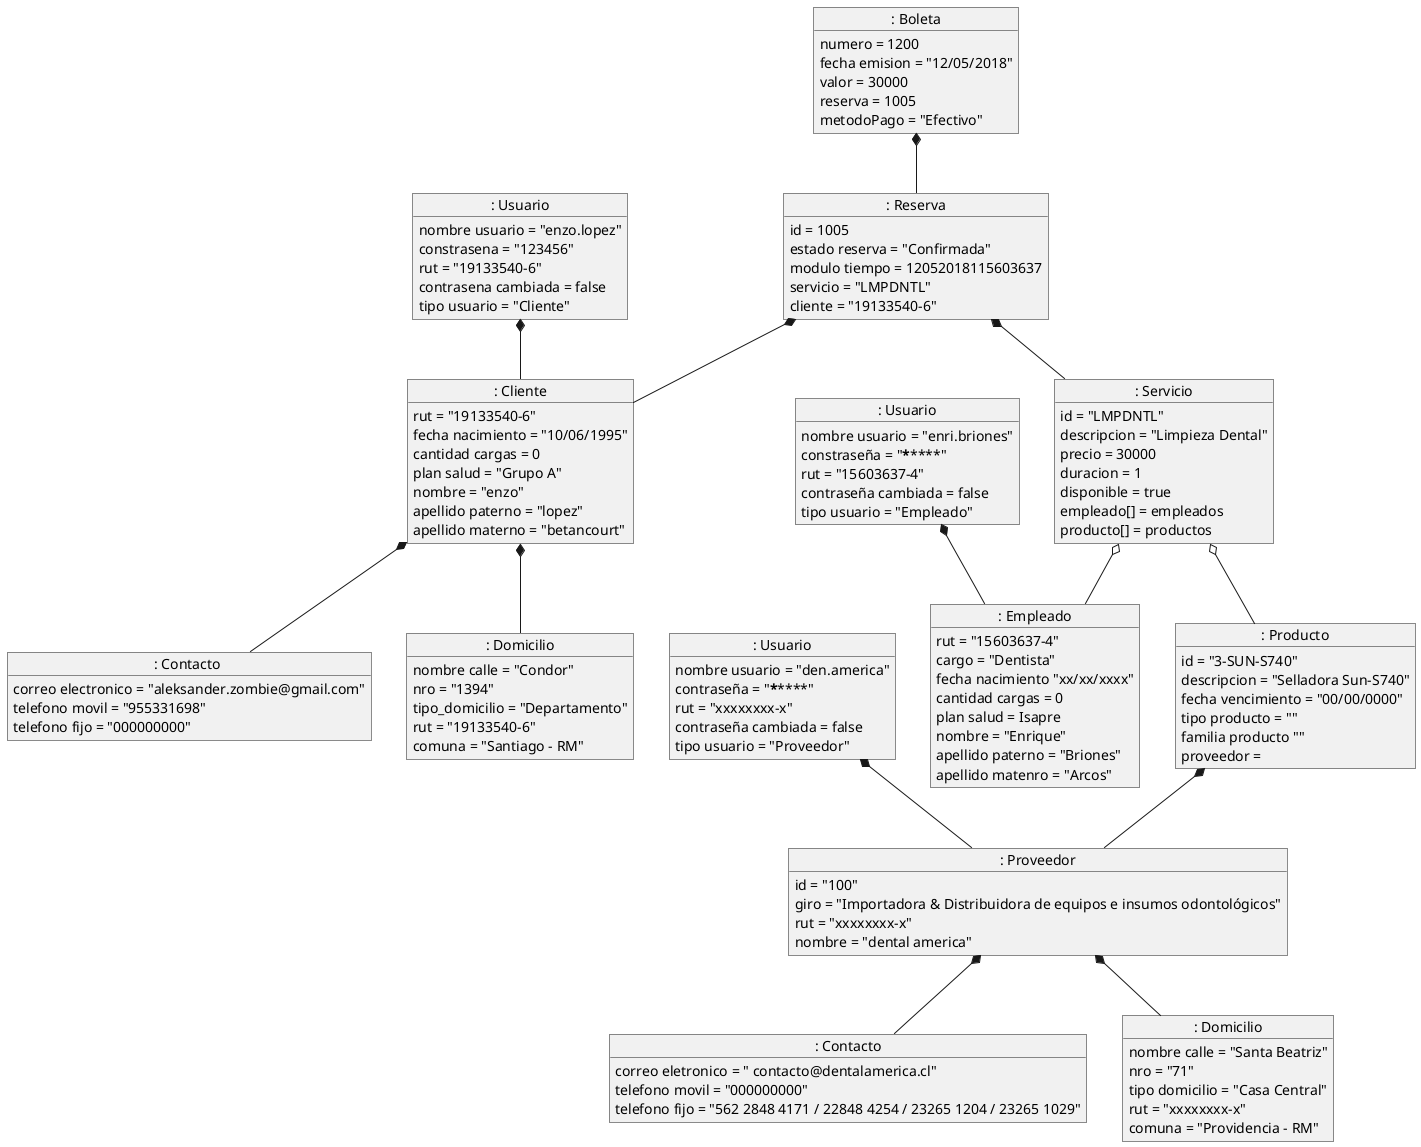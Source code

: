 @startuml
Object ": Contacto " as ctc{
    correo electronico = "aleksander.zombie@gmail.com"
    telefono movil = "955331698"
    telefono fijo = "000000000"
}

Object ": Cliente" as cli{
    rut = "19133540-6"
    fecha nacimiento = "10/06/1995"
    cantidad cargas = 0
    plan salud = "Grupo A"
    nombre = "enzo"
    apellido paterno = "lopez"
    apellido materno = "betancourt"
}

Object ": Usuario" as usr{
    nombre usuario = "enzo.lopez"
    constrasena = "123456"
    rut = "19133540-6"
    contrasena cambiada = false
    tipo usuario = "Cliente"
}

Object ": Servicio" as srv{
    id = "LMPDNTL"
    descripcion = "Limpieza Dental"
    precio = 30000
    duracion = 1
    disponible = true
    empleado[] = empleados
    producto[] = productos
}

Object ": Producto" as prd{
    id = "3-SUN-S740"
    descripcion = "Selladora Sun-S740"
    fecha vencimiento = "00/00/0000"
    tipo producto = ""
    familia producto ""
    proveedor = 
}

Object ": Proveedor" as prov{
    id = "100"
    giro = "Importadora & Distribuidora de equipos e insumos odontológicos"
    rut = "xxxxxxxx-x"
    nombre = "dental america"
}

Object ": Contacto" as ctprov{
    correo eletronico = " contacto@dentalamerica.cl"
    telefono movil = "000000000"
    telefono fijo = "562 2848 4171 / 22848 4254 / 23265 1204 / 23265 1029"
}

Object ": Reserva" as rsv{
    id = 1005
    estado reserva = "Confirmada"
    modulo tiempo = 12052018115603637
    servicio = "LMPDNTL"
    cliente = "19133540-6"
}

Object ": Empleado" as emp{
    rut = "15603637-4"
    cargo = "Dentista"
    fecha nacimiento "xx/xx/xxxx"
    cantidad cargas = 0
    plan salud = Isapre
    nombre = "Enrique"
    apellido paterno = "Briones"
    apellido matenro = "Arcos"
}

Object ": Boleta" as blt{
    numero = 1200
    fecha emision = "12/05/2018"
    valor = 30000
    reserva = 1005
    metodoPago = "Efectivo"
}

Object ": Domicilio" as dom{
    nombre calle = "Santa Beatriz"
    nro = "71"
    tipo domicilio = "Casa Central"
    rut = "xxxxxxxx-x"
    comuna = "Providencia - RM"
}

Object ": Domicilio" as dom1{
    nombre calle = "Condor"
    nro = "1394"
    tipo_domicilio = "Departamento"
    rut = "19133540-6"
    comuna = "Santiago - RM"
}

Object ": Usuario" as usrprov{
    nombre usuario = "den.america"
    contraseña = "*********"
    rut = "xxxxxxxx-x"
    contraseña cambiada = false
    tipo usuario = "Proveedor"
}

Object ": Usuario" as usremp{
    nombre usuario = "enri.briones"
    constraseña = "*********"
    rut = "15603637-4"
    contraseña cambiada = false
    tipo usuario = "Empleado"
}

cli *-- ctc
cli *-- dom1
usr *-- cli
srv o-- emp
usremp *-- emp
rsv *-- srv
rsv *-- cli
blt *-- rsv
prd *-- prov
prov *-- ctprov
usrprov *-- prov
srv o-- prd
prov *-- dom
@enduml